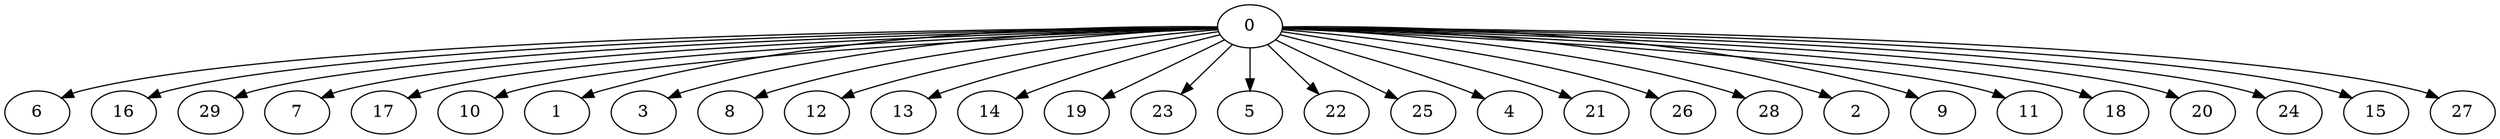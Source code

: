 digraph "Fork_Nodes_30_CCR_0.10_WeightType_Random#9_Heterogeneous-4-2-strong" {
0 [Weight=83];
6 [Weight=103];
16 [Weight=103];
29 [Weight=103];
7 [Weight=93];
17 [Weight=93];
10 [Weight=83];
1 [Weight=72];
3 [Weight=72];
8 [Weight=72];
12 [Weight=72];
13 [Weight=72];
14 [Weight=72];
19 [Weight=72];
23 [Weight=72];
5 [Weight=62];
22 [Weight=62];
25 [Weight=52];
4 [Weight=41];
21 [Weight=41];
26 [Weight=41];
28 [Weight=41];
2 [Weight=31];
9 [Weight=31];
11 [Weight=31];
18 [Weight=31];
20 [Weight=31];
24 [Weight=31];
15 [Weight=21];
27 [Weight=21];
0 -> 13 [Weight=4];
0 -> 16 [Weight=2];
0 -> 15 [Weight=2];
0 -> 25 [Weight=9];
0 -> 26 [Weight=9];
0 -> 4 [Weight=9];
0 -> 7 [Weight=7];
0 -> 11 [Weight=7];
0 -> 12 [Weight=4];
0 -> 3 [Weight=4];
0 -> 28 [Weight=10];
0 -> 6 [Weight=3];
0 -> 23 [Weight=9];
0 -> 1 [Weight=4];
0 -> 9 [Weight=7];
0 -> 21 [Weight=9];
0 -> 8 [Weight=5];
0 -> 10 [Weight=8];
0 -> 19 [Weight=8];
0 -> 20 [Weight=3];
0 -> 18 [Weight=2];
0 -> 29 [Weight=10];
0 -> 27 [Weight=5];
0 -> 17 [Weight=4];
0 -> 5 [Weight=5];
0 -> 2 [Weight=8];
0 -> 24 [Weight=10];
0 -> 14 [Weight=6];
0 -> 22 [Weight=8];
}
